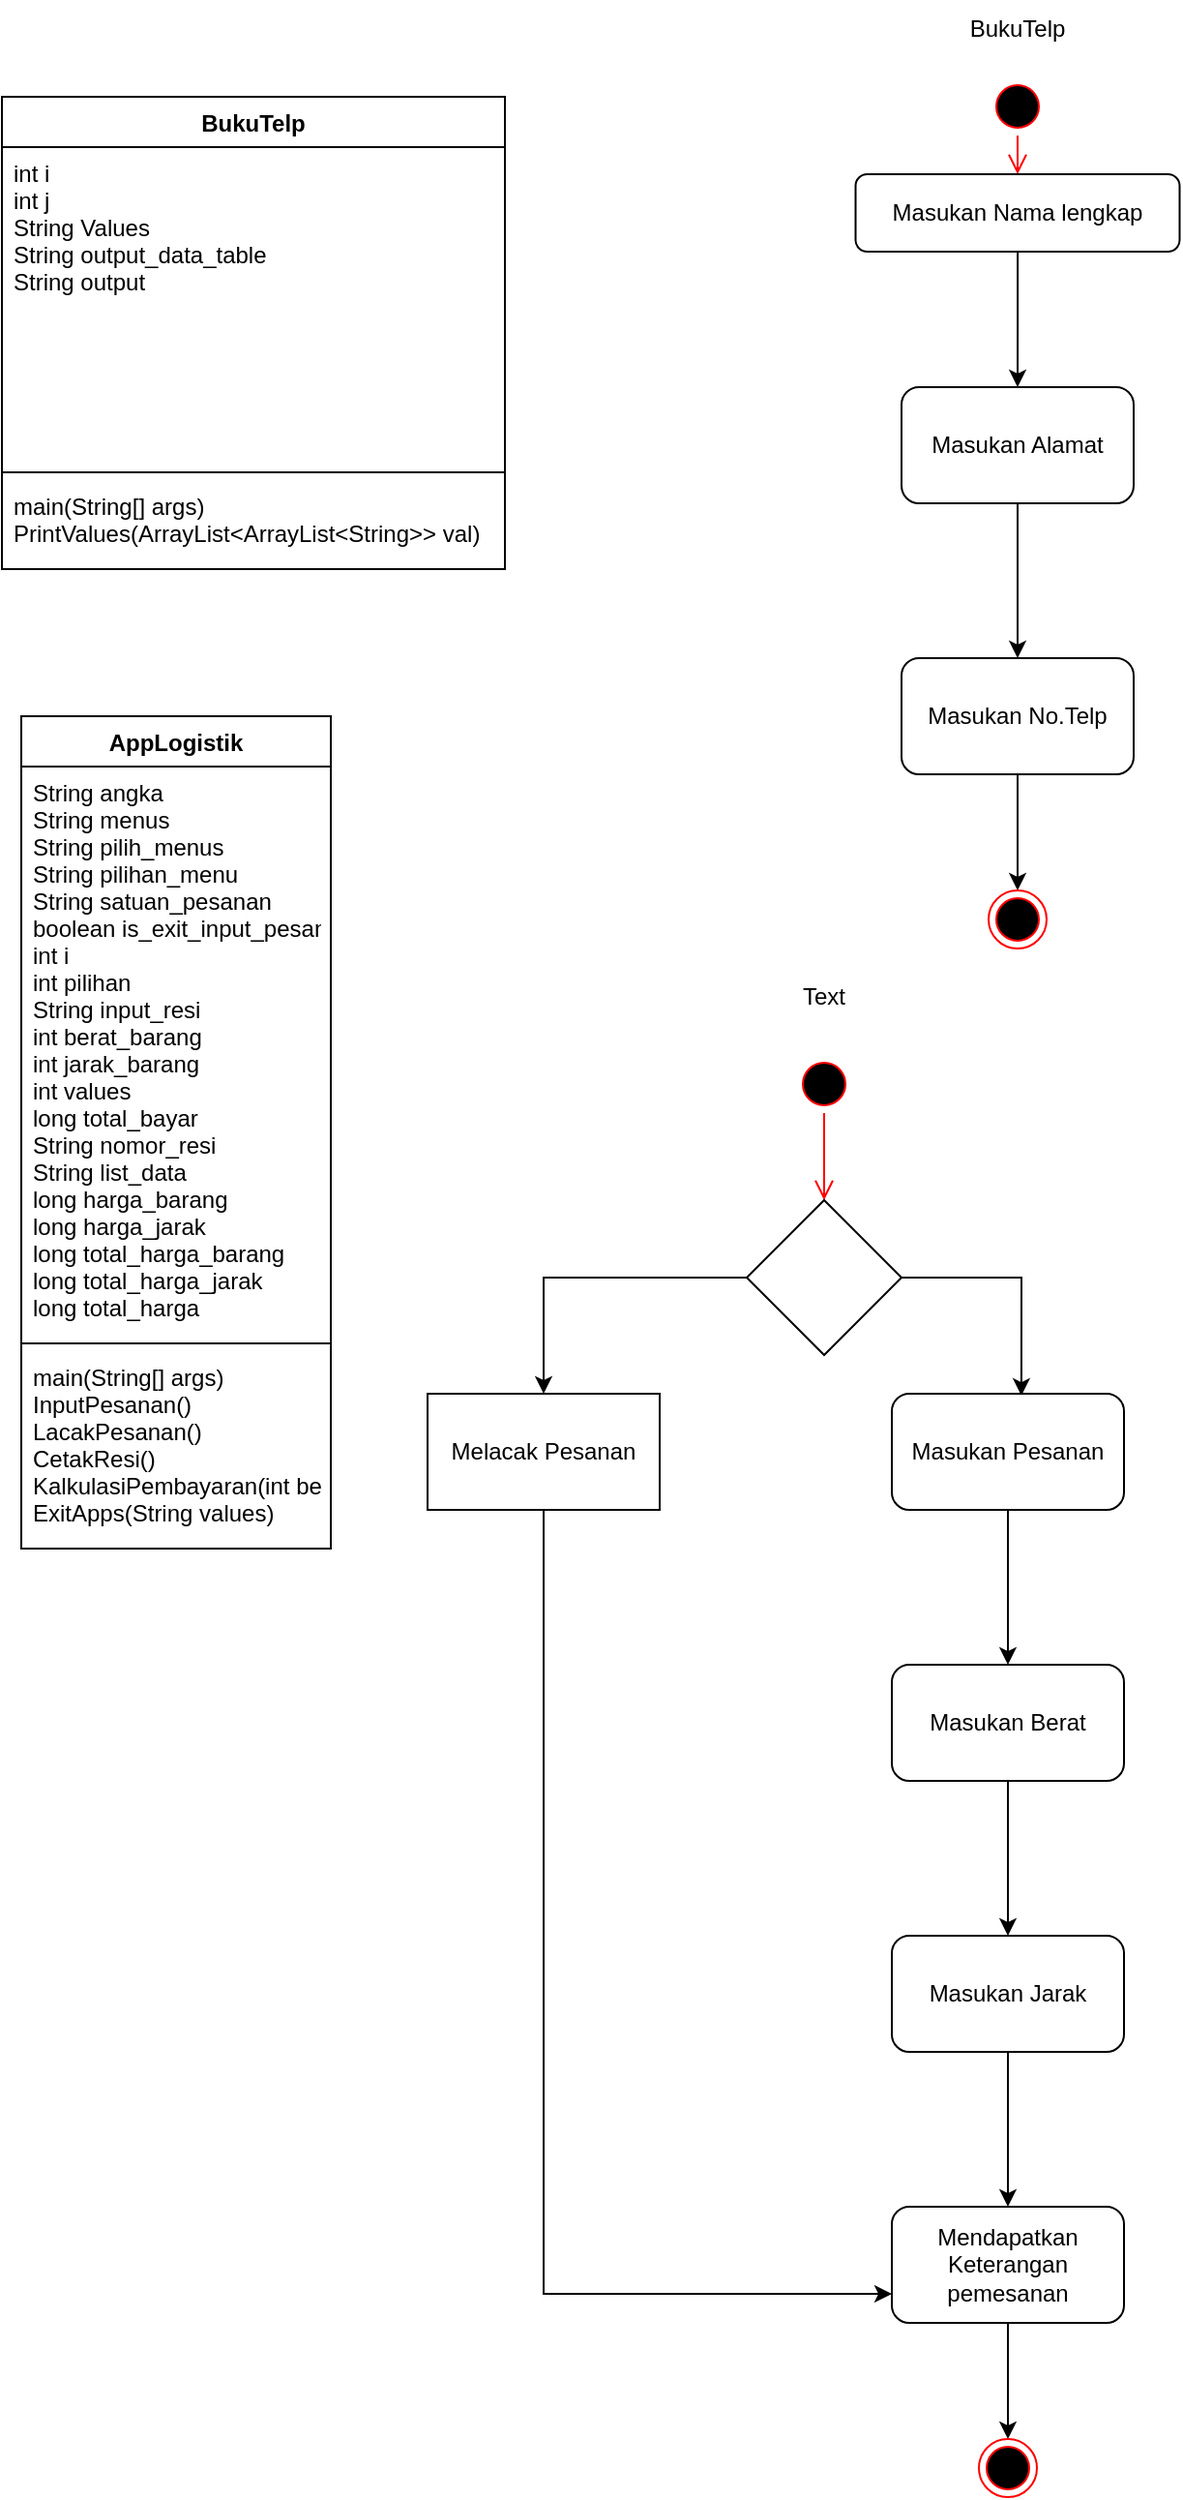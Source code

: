 <mxfile version="20.7.4" type="device"><diagram id="rdsLEBX9s0m4dBVa59EM" name="Halaman-1"><mxGraphModel dx="880" dy="476" grid="1" gridSize="10" guides="1" tooltips="1" connect="1" arrows="1" fold="1" page="1" pageScale="1" pageWidth="827" pageHeight="1169" math="0" shadow="0"><root><mxCell id="0"/><mxCell id="1" parent="0"/><mxCell id="IsLfih3EP2PSbxCstzDa-1" value="BukuTelp" style="swimlane;fontStyle=1;align=center;verticalAlign=top;childLayout=stackLayout;horizontal=1;startSize=26;horizontalStack=0;resizeParent=1;resizeParentMax=0;resizeLast=0;collapsible=1;marginBottom=0;" vertex="1" parent="1"><mxGeometry x="80" y="60" width="260" height="244" as="geometry"/></mxCell><mxCell id="IsLfih3EP2PSbxCstzDa-2" value="int i&#10;int j&#10;String Values&#10;String output_data_table&#10;String output&#10;" style="text;strokeColor=none;fillColor=none;align=left;verticalAlign=top;spacingLeft=4;spacingRight=4;overflow=hidden;rotatable=0;points=[[0,0.5],[1,0.5]];portConstraint=eastwest;" vertex="1" parent="IsLfih3EP2PSbxCstzDa-1"><mxGeometry y="26" width="260" height="164" as="geometry"/></mxCell><mxCell id="IsLfih3EP2PSbxCstzDa-3" value="" style="line;strokeWidth=1;fillColor=none;align=left;verticalAlign=middle;spacingTop=-1;spacingLeft=3;spacingRight=3;rotatable=0;labelPosition=right;points=[];portConstraint=eastwest;strokeColor=inherit;" vertex="1" parent="IsLfih3EP2PSbxCstzDa-1"><mxGeometry y="190" width="260" height="8" as="geometry"/></mxCell><mxCell id="IsLfih3EP2PSbxCstzDa-4" value="main(String[] args)&#10;PrintValues(ArrayList&lt;ArrayList&lt;String&gt;&gt; val)" style="text;strokeColor=none;fillColor=none;align=left;verticalAlign=top;spacingLeft=4;spacingRight=4;overflow=hidden;rotatable=0;points=[[0,0.5],[1,0.5]];portConstraint=eastwest;" vertex="1" parent="IsLfih3EP2PSbxCstzDa-1"><mxGeometry y="198" width="260" height="46" as="geometry"/></mxCell><mxCell id="IsLfih3EP2PSbxCstzDa-5" value="AppLogistik" style="swimlane;fontStyle=1;align=center;verticalAlign=top;childLayout=stackLayout;horizontal=1;startSize=26;horizontalStack=0;resizeParent=1;resizeParentMax=0;resizeLast=0;collapsible=1;marginBottom=0;" vertex="1" parent="1"><mxGeometry x="90" y="380" width="160" height="430" as="geometry"/></mxCell><mxCell id="IsLfih3EP2PSbxCstzDa-6" value="String angka&#10;String menus&#10;String pilih_menus&#10;String pilihan_menu&#10;String satuan_pesanan&#10;boolean is_exit_input_pesanan&#10;int i&#10;int pilihan&#10;String input_resi&#10;int berat_barang&#10;int jarak_barang&#10;int values&#10;long total_bayar&#10;String nomor_resi&#10;String list_data&#10;long harga_barang&#10;long harga_jarak&#10;long total_harga_barang&#10;long total_harga_jarak&#10;long total_harga" style="text;strokeColor=none;fillColor=none;align=left;verticalAlign=top;spacingLeft=4;spacingRight=4;overflow=hidden;rotatable=0;points=[[0,0.5],[1,0.5]];portConstraint=eastwest;" vertex="1" parent="IsLfih3EP2PSbxCstzDa-5"><mxGeometry y="26" width="160" height="294" as="geometry"/></mxCell><mxCell id="IsLfih3EP2PSbxCstzDa-7" value="" style="line;strokeWidth=1;fillColor=none;align=left;verticalAlign=middle;spacingTop=-1;spacingLeft=3;spacingRight=3;rotatable=0;labelPosition=right;points=[];portConstraint=eastwest;strokeColor=inherit;" vertex="1" parent="IsLfih3EP2PSbxCstzDa-5"><mxGeometry y="320" width="160" height="8" as="geometry"/></mxCell><mxCell id="IsLfih3EP2PSbxCstzDa-8" value="main(String[] args)&#10;InputPesanan()&#10;LacakPesanan()&#10;CetakResi()&#10;KalkulasiPembayaran(int berat, int jarak)&#10;ExitApps(String values)" style="text;strokeColor=none;fillColor=none;align=left;verticalAlign=top;spacingLeft=4;spacingRight=4;overflow=hidden;rotatable=0;points=[[0,0.5],[1,0.5]];portConstraint=eastwest;" vertex="1" parent="IsLfih3EP2PSbxCstzDa-5"><mxGeometry y="328" width="160" height="102" as="geometry"/></mxCell><mxCell id="IsLfih3EP2PSbxCstzDa-12" value="" style="ellipse;html=1;shape=startState;fillColor=#000000;strokeColor=#ff0000;" vertex="1" parent="1"><mxGeometry x="590" y="50" width="30" height="30" as="geometry"/></mxCell><mxCell id="IsLfih3EP2PSbxCstzDa-13" value="" style="edgeStyle=orthogonalEdgeStyle;html=1;verticalAlign=bottom;endArrow=open;endSize=8;strokeColor=#ff0000;rounded=0;" edge="1" source="IsLfih3EP2PSbxCstzDa-12" parent="1"><mxGeometry relative="1" as="geometry"><mxPoint x="605" y="100" as="targetPoint"/></mxGeometry></mxCell><mxCell id="IsLfih3EP2PSbxCstzDa-19" value="" style="edgeStyle=orthogonalEdgeStyle;rounded=0;orthogonalLoop=1;jettySize=auto;html=1;" edge="1" parent="1" source="IsLfih3EP2PSbxCstzDa-17" target="IsLfih3EP2PSbxCstzDa-18"><mxGeometry relative="1" as="geometry"/></mxCell><mxCell id="IsLfih3EP2PSbxCstzDa-17" value="Masukan Nama lengkap" style="rounded=1;whiteSpace=wrap;html=1;" vertex="1" parent="1"><mxGeometry x="521.25" y="100" width="167.5" height="40" as="geometry"/></mxCell><mxCell id="IsLfih3EP2PSbxCstzDa-21" value="" style="edgeStyle=orthogonalEdgeStyle;rounded=0;orthogonalLoop=1;jettySize=auto;html=1;" edge="1" parent="1" source="IsLfih3EP2PSbxCstzDa-18" target="IsLfih3EP2PSbxCstzDa-20"><mxGeometry relative="1" as="geometry"/></mxCell><mxCell id="IsLfih3EP2PSbxCstzDa-18" value="Masukan Alamat" style="whiteSpace=wrap;html=1;rounded=1;" vertex="1" parent="1"><mxGeometry x="545" y="210" width="120" height="60" as="geometry"/></mxCell><mxCell id="IsLfih3EP2PSbxCstzDa-25" style="edgeStyle=orthogonalEdgeStyle;rounded=0;orthogonalLoop=1;jettySize=auto;html=1;entryX=0.5;entryY=0;entryDx=0;entryDy=0;" edge="1" parent="1" source="IsLfih3EP2PSbxCstzDa-20" target="IsLfih3EP2PSbxCstzDa-22"><mxGeometry relative="1" as="geometry"/></mxCell><mxCell id="IsLfih3EP2PSbxCstzDa-20" value="Masukan No.Telp" style="whiteSpace=wrap;html=1;rounded=1;" vertex="1" parent="1"><mxGeometry x="545" y="350" width="120" height="60" as="geometry"/></mxCell><mxCell id="IsLfih3EP2PSbxCstzDa-22" value="" style="ellipse;html=1;shape=endState;fillColor=#000000;strokeColor=#ff0000;" vertex="1" parent="1"><mxGeometry x="590" y="470" width="30" height="30" as="geometry"/></mxCell><mxCell id="IsLfih3EP2PSbxCstzDa-26" value="BukuTelp" style="text;html=1;strokeColor=none;fillColor=none;align=center;verticalAlign=middle;whiteSpace=wrap;rounded=0;" vertex="1" parent="1"><mxGeometry x="575" y="10" width="60" height="30" as="geometry"/></mxCell><mxCell id="IsLfih3EP2PSbxCstzDa-27" value="" style="ellipse;html=1;shape=startState;fillColor=#000000;strokeColor=#ff0000;" vertex="1" parent="1"><mxGeometry x="490" y="555" width="30" height="30" as="geometry"/></mxCell><mxCell id="IsLfih3EP2PSbxCstzDa-28" value="" style="edgeStyle=orthogonalEdgeStyle;html=1;verticalAlign=bottom;endArrow=open;endSize=8;strokeColor=#ff0000;rounded=0;entryX=0.5;entryY=0;entryDx=0;entryDy=0;" edge="1" source="IsLfih3EP2PSbxCstzDa-27" parent="1" target="IsLfih3EP2PSbxCstzDa-29"><mxGeometry relative="1" as="geometry"><mxPoint x="375" y="620" as="targetPoint"/></mxGeometry></mxCell><mxCell id="IsLfih3EP2PSbxCstzDa-31" style="edgeStyle=orthogonalEdgeStyle;rounded=0;orthogonalLoop=1;jettySize=auto;html=1;entryX=0.558;entryY=0.017;entryDx=0;entryDy=0;entryPerimeter=0;" edge="1" parent="1" source="IsLfih3EP2PSbxCstzDa-29" target="IsLfih3EP2PSbxCstzDa-32"><mxGeometry x="0.055" y="53" relative="1" as="geometry"><mxPoint x="580" y="670" as="targetPoint"/><Array as="points"><mxPoint x="607" y="670"/></Array><mxPoint as="offset"/></mxGeometry></mxCell><mxCell id="IsLfih3EP2PSbxCstzDa-42" value="" style="edgeStyle=orthogonalEdgeStyle;rounded=0;orthogonalLoop=1;jettySize=auto;html=1;" edge="1" parent="1" source="IsLfih3EP2PSbxCstzDa-29" target="IsLfih3EP2PSbxCstzDa-41"><mxGeometry relative="1" as="geometry"/></mxCell><mxCell id="IsLfih3EP2PSbxCstzDa-29" value="" style="rhombus;whiteSpace=wrap;html=1;" vertex="1" parent="1"><mxGeometry x="465" y="630" width="80" height="80" as="geometry"/></mxCell><mxCell id="IsLfih3EP2PSbxCstzDa-34" value="" style="edgeStyle=orthogonalEdgeStyle;rounded=0;orthogonalLoop=1;jettySize=auto;html=1;" edge="1" parent="1" source="IsLfih3EP2PSbxCstzDa-32" target="IsLfih3EP2PSbxCstzDa-33"><mxGeometry relative="1" as="geometry"/></mxCell><mxCell id="IsLfih3EP2PSbxCstzDa-32" value="Masukan Pesanan" style="rounded=1;whiteSpace=wrap;html=1;" vertex="1" parent="1"><mxGeometry x="540" y="730" width="120" height="60" as="geometry"/></mxCell><mxCell id="IsLfih3EP2PSbxCstzDa-36" value="" style="edgeStyle=orthogonalEdgeStyle;rounded=0;orthogonalLoop=1;jettySize=auto;html=1;" edge="1" parent="1" source="IsLfih3EP2PSbxCstzDa-33" target="IsLfih3EP2PSbxCstzDa-35"><mxGeometry relative="1" as="geometry"/></mxCell><mxCell id="IsLfih3EP2PSbxCstzDa-33" value="Masukan Berat" style="whiteSpace=wrap;html=1;rounded=1;" vertex="1" parent="1"><mxGeometry x="540" y="870" width="120" height="60" as="geometry"/></mxCell><mxCell id="IsLfih3EP2PSbxCstzDa-38" value="" style="edgeStyle=orthogonalEdgeStyle;rounded=0;orthogonalLoop=1;jettySize=auto;html=1;" edge="1" parent="1" source="IsLfih3EP2PSbxCstzDa-35" target="IsLfih3EP2PSbxCstzDa-37"><mxGeometry relative="1" as="geometry"/></mxCell><mxCell id="IsLfih3EP2PSbxCstzDa-35" value="Masukan Jarak" style="whiteSpace=wrap;html=1;rounded=1;" vertex="1" parent="1"><mxGeometry x="540" y="1010" width="120" height="60" as="geometry"/></mxCell><mxCell id="IsLfih3EP2PSbxCstzDa-45" style="edgeStyle=orthogonalEdgeStyle;rounded=0;orthogonalLoop=1;jettySize=auto;html=1;" edge="1" parent="1" source="IsLfih3EP2PSbxCstzDa-37" target="IsLfih3EP2PSbxCstzDa-44"><mxGeometry relative="1" as="geometry"/></mxCell><mxCell id="IsLfih3EP2PSbxCstzDa-37" value="Mendapatkan Keterangan pemesanan" style="whiteSpace=wrap;html=1;rounded=1;" vertex="1" parent="1"><mxGeometry x="540" y="1150" width="120" height="60" as="geometry"/></mxCell><mxCell id="IsLfih3EP2PSbxCstzDa-43" style="edgeStyle=orthogonalEdgeStyle;rounded=0;orthogonalLoop=1;jettySize=auto;html=1;entryX=0;entryY=0.75;entryDx=0;entryDy=0;" edge="1" parent="1" source="IsLfih3EP2PSbxCstzDa-41" target="IsLfih3EP2PSbxCstzDa-37"><mxGeometry relative="1" as="geometry"><Array as="points"><mxPoint x="360" y="1195"/></Array></mxGeometry></mxCell><mxCell id="IsLfih3EP2PSbxCstzDa-41" value="Melacak Pesanan" style="whiteSpace=wrap;html=1;" vertex="1" parent="1"><mxGeometry x="300" y="730" width="120" height="60" as="geometry"/></mxCell><mxCell id="IsLfih3EP2PSbxCstzDa-44" value="" style="ellipse;html=1;shape=endState;fillColor=#000000;strokeColor=#ff0000;" vertex="1" parent="1"><mxGeometry x="585" y="1270" width="30" height="30" as="geometry"/></mxCell><mxCell id="IsLfih3EP2PSbxCstzDa-46" value="Text" style="text;html=1;strokeColor=none;fillColor=none;align=center;verticalAlign=middle;whiteSpace=wrap;rounded=0;" vertex="1" parent="1"><mxGeometry x="475" y="510" width="60" height="30" as="geometry"/></mxCell></root></mxGraphModel></diagram></mxfile>